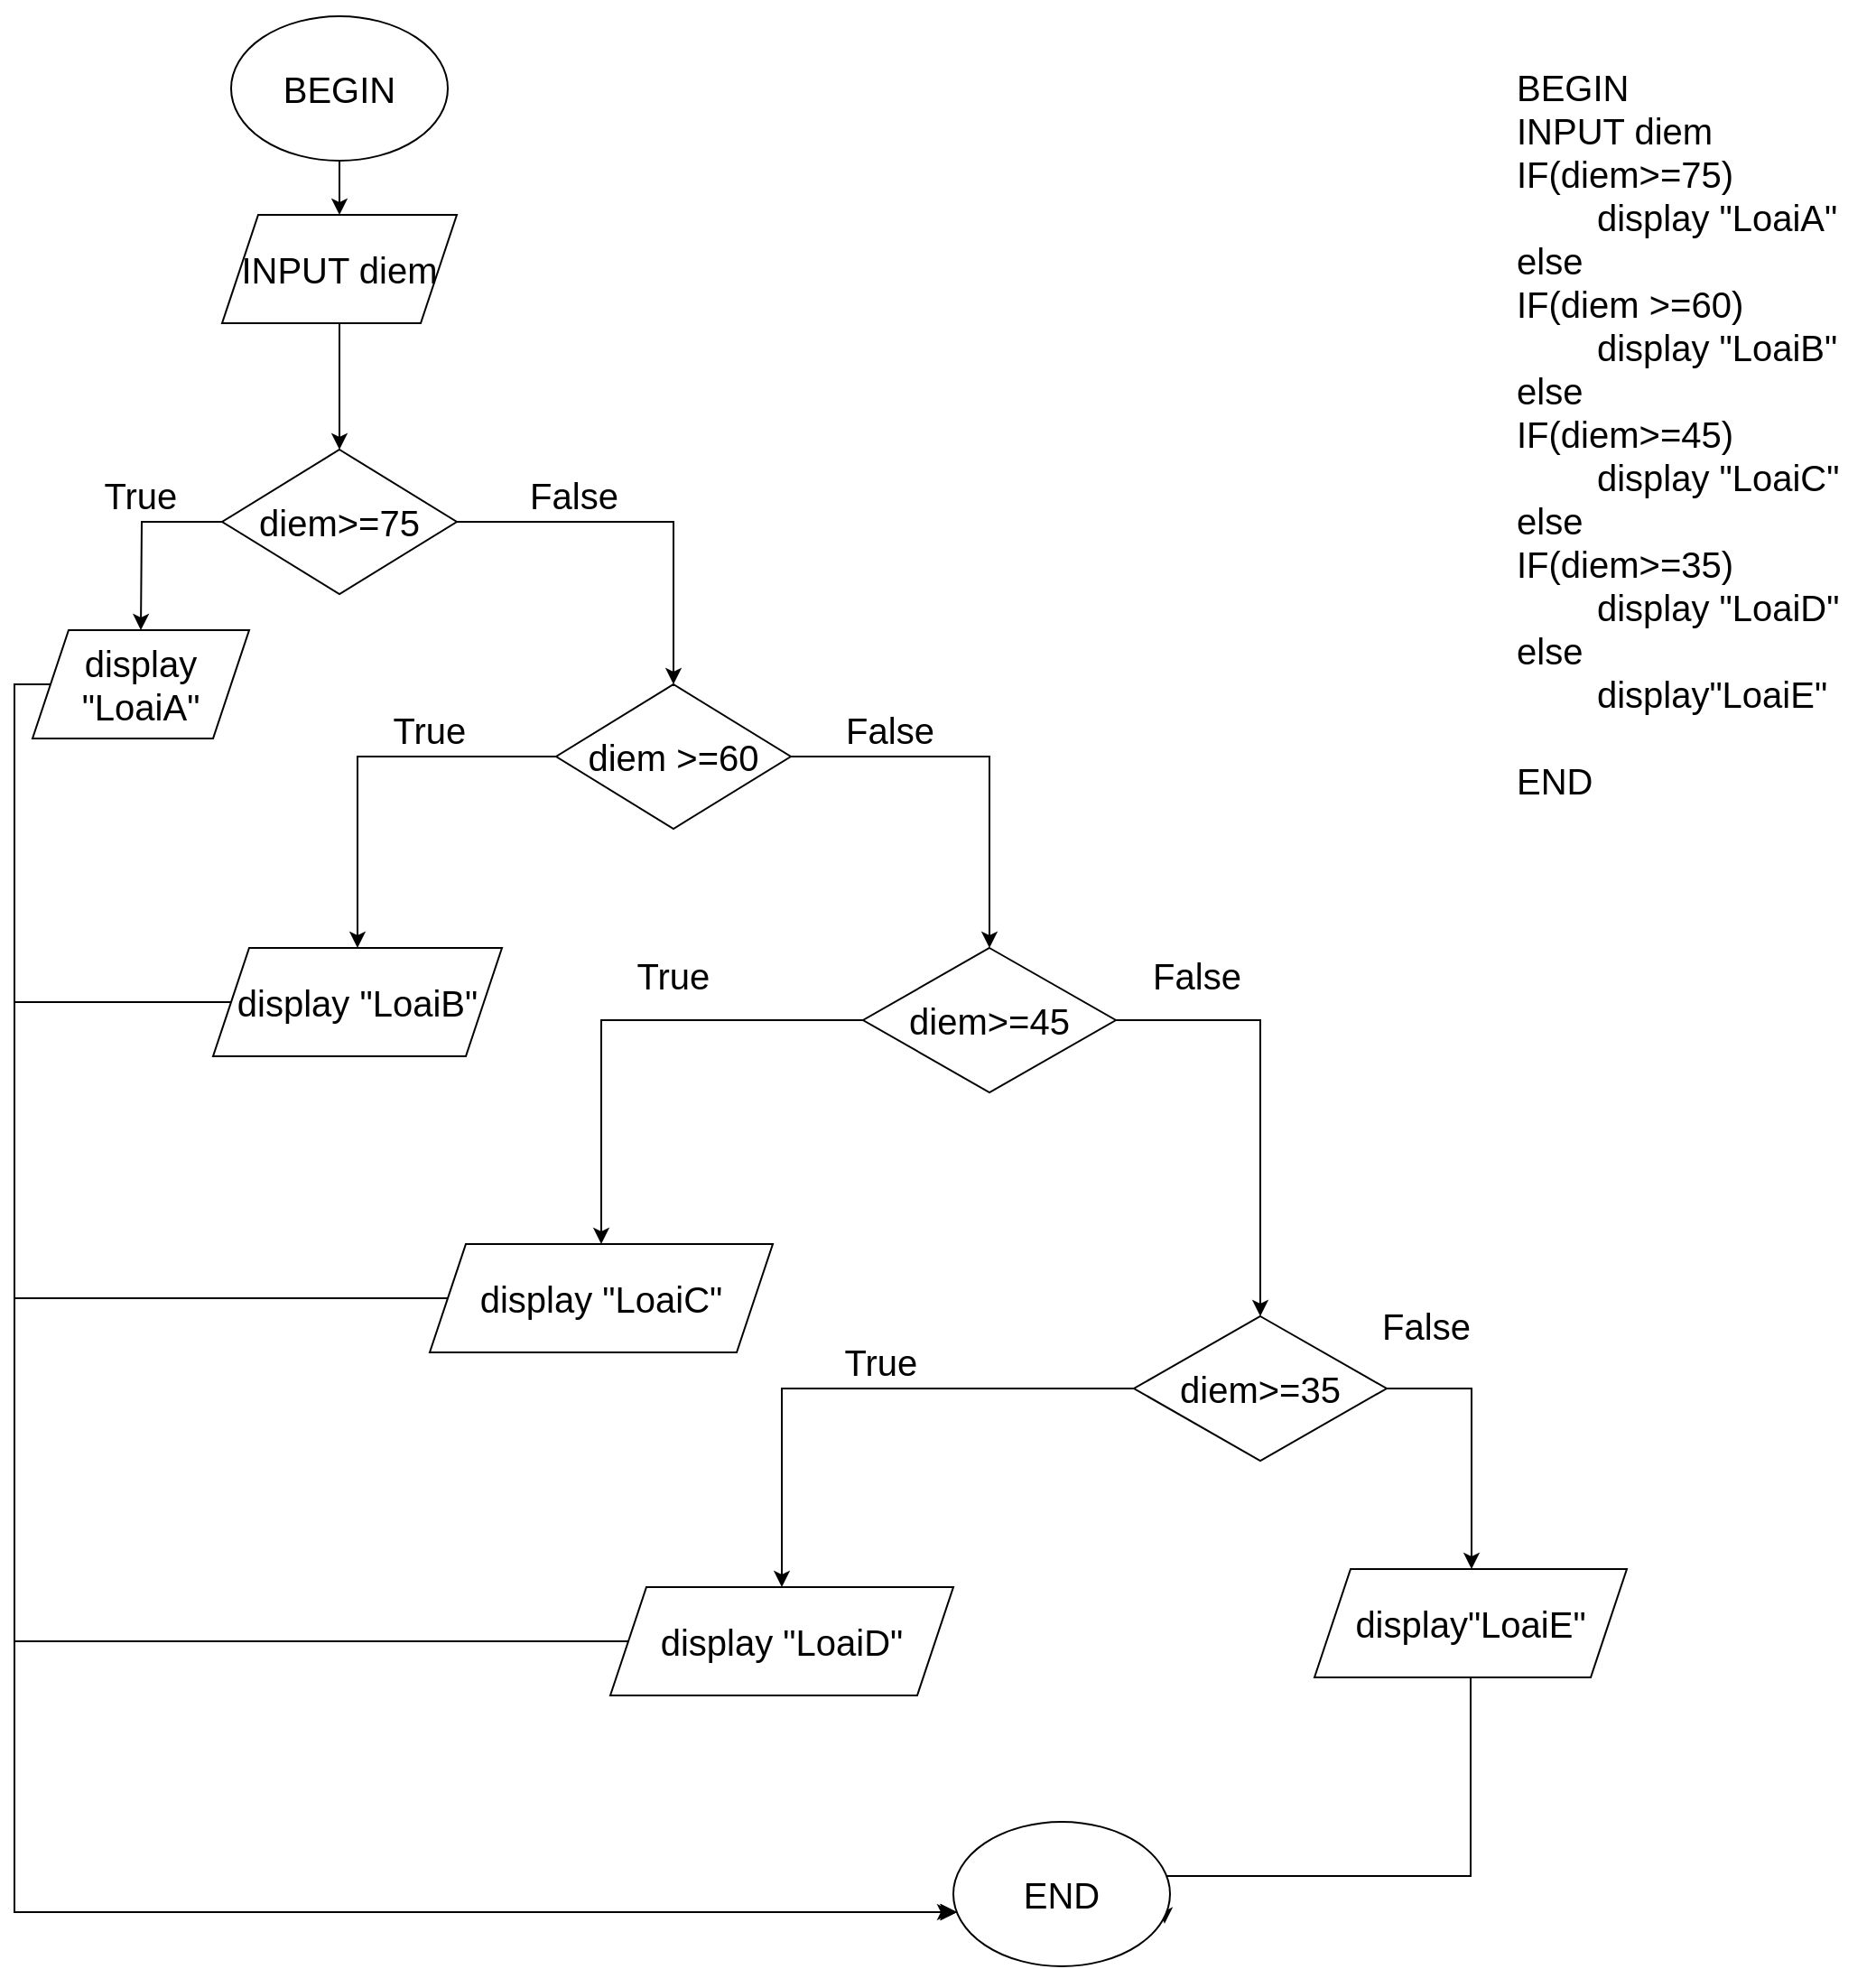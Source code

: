 <mxfile version="20.4.0" type="device"><diagram id="C5RBs43oDa-KdzZeNtuy" name="Page-1"><mxGraphModel dx="1944" dy="1756" grid="1" gridSize="10" guides="1" tooltips="1" connect="1" arrows="1" fold="1" page="1" pageScale="1" pageWidth="827" pageHeight="1169" math="0" shadow="0"><root><mxCell id="WIyWlLk6GJQsqaUBKTNV-0"/><mxCell id="WIyWlLk6GJQsqaUBKTNV-1" parent="WIyWlLk6GJQsqaUBKTNV-0"/><mxCell id="z-8j-xTEap-kP5FAA7U--106" value="&lt;div&gt;BEGIN&lt;/div&gt;&lt;div&gt;&lt;span style=&quot;&quot;&gt;&#9;&lt;/span&gt;INPUT diem&lt;/div&gt;&lt;div&gt;&lt;span style=&quot;&quot;&gt;&#9;&lt;/span&gt;IF(diem&amp;gt;=75)&lt;/div&gt;&lt;div&gt;&lt;span style=&quot;&quot;&gt;&#9;&#9;&lt;/span&gt;&lt;span style=&quot;white-space: pre;&quot;&gt;&#9;&lt;/span&gt;display &quot;LoaiA&quot;&lt;/div&gt;&lt;div&gt;&lt;span style=&quot;&quot;&gt;&#9;&lt;/span&gt;else&amp;nbsp;&lt;/div&gt;&lt;div&gt;&lt;span style=&quot;&quot;&gt;&#9;&lt;/span&gt;IF(diem &amp;gt;=60)&lt;/div&gt;&lt;div&gt;&lt;span style=&quot;&quot;&gt;&#9;&#9;&lt;/span&gt;&lt;span style=&quot;white-space: pre;&quot;&gt;&#9;&lt;/span&gt;display &quot;LoaiB&quot;&lt;/div&gt;&lt;div&gt;&lt;span style=&quot;&quot;&gt;&#9;&lt;/span&gt;else&lt;/div&gt;&lt;div&gt;&lt;span style=&quot;&quot;&gt;&#9;&lt;/span&gt;IF(diem&amp;gt;=45)&lt;/div&gt;&lt;div&gt;&lt;span style=&quot;&quot;&gt;&#9;&lt;/span&gt;&lt;span style=&quot;white-space: pre;&quot;&gt;&#9;&lt;/span&gt;display &quot;LoaiC&quot;&lt;/div&gt;&lt;div&gt;&lt;span style=&quot;&quot;&gt;&#9;&lt;/span&gt;else&lt;/div&gt;&lt;div&gt;&lt;span style=&quot;&quot;&gt;&#9;&lt;/span&gt;IF(diem&amp;gt;=35)&lt;/div&gt;&lt;div&gt;&lt;span style=&quot;&quot;&gt;&#9;&lt;/span&gt;&lt;span style=&quot;white-space: pre;&quot;&gt;&#9;&lt;/span&gt;display &quot;LoaiD&quot;&lt;/div&gt;&lt;div&gt;&lt;span style=&quot;&quot;&gt;&#9;&lt;/span&gt;else&lt;/div&gt;&lt;div&gt;&lt;span style=&quot;&quot;&gt;&#9;&lt;/span&gt;&lt;span style=&quot;white-space: pre;&quot;&gt;&#9;&lt;/span&gt;display&quot;LoaiE&quot;&lt;/div&gt;&lt;div&gt;&lt;br&gt;&lt;/div&gt;&lt;div&gt;END&lt;/div&gt;" style="text;html=1;strokeColor=none;fillColor=none;align=left;verticalAlign=middle;whiteSpace=wrap;rounded=0;fontSize=20;" vertex="1" parent="WIyWlLk6GJQsqaUBKTNV-1"><mxGeometry x="790" y="-1169" width="200" height="480" as="geometry"/></mxCell><mxCell id="z-8j-xTEap-kP5FAA7U--122" value="" style="edgeStyle=orthogonalEdgeStyle;rounded=0;orthogonalLoop=1;jettySize=auto;html=1;fontSize=20;" edge="1" parent="WIyWlLk6GJQsqaUBKTNV-1" source="z-8j-xTEap-kP5FAA7U--108" target="z-8j-xTEap-kP5FAA7U--111"><mxGeometry relative="1" as="geometry"/></mxCell><mxCell id="z-8j-xTEap-kP5FAA7U--108" value="BEGIN" style="ellipse;whiteSpace=wrap;html=1;fontSize=20;" vertex="1" parent="WIyWlLk6GJQsqaUBKTNV-1"><mxGeometry x="80" y="-1160" width="120" height="80" as="geometry"/></mxCell><mxCell id="z-8j-xTEap-kP5FAA7U--124" style="edgeStyle=orthogonalEdgeStyle;rounded=0;orthogonalLoop=1;jettySize=auto;html=1;fontSize=20;" edge="1" parent="WIyWlLk6GJQsqaUBKTNV-1" source="z-8j-xTEap-kP5FAA7U--109"><mxGeometry relative="1" as="geometry"><mxPoint x="30" y="-820" as="targetPoint"/></mxGeometry></mxCell><mxCell id="z-8j-xTEap-kP5FAA7U--125" style="edgeStyle=orthogonalEdgeStyle;rounded=0;orthogonalLoop=1;jettySize=auto;html=1;entryX=0.5;entryY=0;entryDx=0;entryDy=0;fontSize=20;" edge="1" parent="WIyWlLk6GJQsqaUBKTNV-1" source="z-8j-xTEap-kP5FAA7U--109" target="z-8j-xTEap-kP5FAA7U--114"><mxGeometry relative="1" as="geometry"/></mxCell><mxCell id="z-8j-xTEap-kP5FAA7U--109" value="diem&gt;=75" style="rhombus;whiteSpace=wrap;html=1;fontSize=20;" vertex="1" parent="WIyWlLk6GJQsqaUBKTNV-1"><mxGeometry x="75" y="-920" width="130" height="80" as="geometry"/></mxCell><mxCell id="z-8j-xTEap-kP5FAA7U--123" value="" style="edgeStyle=orthogonalEdgeStyle;rounded=0;orthogonalLoop=1;jettySize=auto;html=1;fontSize=20;" edge="1" parent="WIyWlLk6GJQsqaUBKTNV-1" source="z-8j-xTEap-kP5FAA7U--111" target="z-8j-xTEap-kP5FAA7U--109"><mxGeometry relative="1" as="geometry"/></mxCell><mxCell id="z-8j-xTEap-kP5FAA7U--111" value="INPUT diem" style="shape=parallelogram;perimeter=parallelogramPerimeter;whiteSpace=wrap;html=1;fixedSize=1;fontSize=20;" vertex="1" parent="WIyWlLk6GJQsqaUBKTNV-1"><mxGeometry x="75" y="-1050" width="130" height="60" as="geometry"/></mxCell><mxCell id="z-8j-xTEap-kP5FAA7U--132" style="edgeStyle=orthogonalEdgeStyle;rounded=0;orthogonalLoop=1;jettySize=auto;html=1;entryX=0;entryY=0.625;entryDx=0;entryDy=0;entryPerimeter=0;fontSize=20;" edge="1" parent="WIyWlLk6GJQsqaUBKTNV-1" source="z-8j-xTEap-kP5FAA7U--113" target="z-8j-xTEap-kP5FAA7U--121"><mxGeometry relative="1" as="geometry"><Array as="points"><mxPoint x="-40" y="-790"/><mxPoint x="-40" y="-110"/></Array></mxGeometry></mxCell><mxCell id="z-8j-xTEap-kP5FAA7U--113" value="display &quot;LoaiA&quot;" style="shape=parallelogram;perimeter=parallelogramPerimeter;whiteSpace=wrap;html=1;fixedSize=1;fontSize=20;" vertex="1" parent="WIyWlLk6GJQsqaUBKTNV-1"><mxGeometry x="-30" y="-820" width="120" height="60" as="geometry"/></mxCell><mxCell id="z-8j-xTEap-kP5FAA7U--126" style="edgeStyle=orthogonalEdgeStyle;rounded=0;orthogonalLoop=1;jettySize=auto;html=1;entryX=0.5;entryY=0;entryDx=0;entryDy=0;fontSize=20;" edge="1" parent="WIyWlLk6GJQsqaUBKTNV-1" source="z-8j-xTEap-kP5FAA7U--114" target="z-8j-xTEap-kP5FAA7U--116"><mxGeometry relative="1" as="geometry"/></mxCell><mxCell id="z-8j-xTEap-kP5FAA7U--129" style="edgeStyle=orthogonalEdgeStyle;rounded=0;orthogonalLoop=1;jettySize=auto;html=1;entryX=0.5;entryY=0;entryDx=0;entryDy=0;fontSize=20;" edge="1" parent="WIyWlLk6GJQsqaUBKTNV-1" source="z-8j-xTEap-kP5FAA7U--114" target="z-8j-xTEap-kP5FAA7U--115"><mxGeometry relative="1" as="geometry"/></mxCell><mxCell id="z-8j-xTEap-kP5FAA7U--114" value="diem &gt;=60" style="rhombus;whiteSpace=wrap;html=1;fontSize=20;" vertex="1" parent="WIyWlLk6GJQsqaUBKTNV-1"><mxGeometry x="260" y="-790" width="130" height="80" as="geometry"/></mxCell><mxCell id="z-8j-xTEap-kP5FAA7U--136" style="edgeStyle=orthogonalEdgeStyle;rounded=0;orthogonalLoop=1;jettySize=auto;html=1;fontSize=20;" edge="1" parent="WIyWlLk6GJQsqaUBKTNV-1" source="z-8j-xTEap-kP5FAA7U--115" target="z-8j-xTEap-kP5FAA7U--121"><mxGeometry relative="1" as="geometry"><Array as="points"><mxPoint x="-40" y="-614"/><mxPoint x="-40" y="-110"/></Array></mxGeometry></mxCell><mxCell id="z-8j-xTEap-kP5FAA7U--115" value="display &quot;LoaiB&quot;" style="shape=parallelogram;perimeter=parallelogramPerimeter;whiteSpace=wrap;html=1;fixedSize=1;fontSize=20;" vertex="1" parent="WIyWlLk6GJQsqaUBKTNV-1"><mxGeometry x="70" y="-644" width="160" height="60" as="geometry"/></mxCell><mxCell id="z-8j-xTEap-kP5FAA7U--127" style="edgeStyle=orthogonalEdgeStyle;rounded=0;orthogonalLoop=1;jettySize=auto;html=1;entryX=0.5;entryY=0;entryDx=0;entryDy=0;fontSize=20;" edge="1" parent="WIyWlLk6GJQsqaUBKTNV-1" source="z-8j-xTEap-kP5FAA7U--116" target="z-8j-xTEap-kP5FAA7U--117"><mxGeometry relative="1" as="geometry"/></mxCell><mxCell id="z-8j-xTEap-kP5FAA7U--130" style="edgeStyle=orthogonalEdgeStyle;rounded=0;orthogonalLoop=1;jettySize=auto;html=1;entryX=0.5;entryY=0;entryDx=0;entryDy=0;fontSize=20;" edge="1" parent="WIyWlLk6GJQsqaUBKTNV-1" source="z-8j-xTEap-kP5FAA7U--116" target="z-8j-xTEap-kP5FAA7U--118"><mxGeometry relative="1" as="geometry"/></mxCell><mxCell id="z-8j-xTEap-kP5FAA7U--116" value="diem&gt;=45" style="rhombus;whiteSpace=wrap;html=1;fontSize=20;" vertex="1" parent="WIyWlLk6GJQsqaUBKTNV-1"><mxGeometry x="430" y="-644" width="140" height="80" as="geometry"/></mxCell><mxCell id="z-8j-xTEap-kP5FAA7U--128" style="edgeStyle=orthogonalEdgeStyle;rounded=0;orthogonalLoop=1;jettySize=auto;html=1;fontSize=20;" edge="1" parent="WIyWlLk6GJQsqaUBKTNV-1" source="z-8j-xTEap-kP5FAA7U--117" target="z-8j-xTEap-kP5FAA7U--120"><mxGeometry relative="1" as="geometry"><Array as="points"><mxPoint x="767" y="-400"/></Array></mxGeometry></mxCell><mxCell id="z-8j-xTEap-kP5FAA7U--131" style="edgeStyle=orthogonalEdgeStyle;rounded=0;orthogonalLoop=1;jettySize=auto;html=1;entryX=0.5;entryY=0;entryDx=0;entryDy=0;fontSize=20;" edge="1" parent="WIyWlLk6GJQsqaUBKTNV-1" source="z-8j-xTEap-kP5FAA7U--117" target="z-8j-xTEap-kP5FAA7U--119"><mxGeometry relative="1" as="geometry"/></mxCell><mxCell id="z-8j-xTEap-kP5FAA7U--117" value="diem&gt;=35" style="rhombus;whiteSpace=wrap;html=1;fontSize=20;" vertex="1" parent="WIyWlLk6GJQsqaUBKTNV-1"><mxGeometry x="580" y="-440" width="140" height="80" as="geometry"/></mxCell><mxCell id="z-8j-xTEap-kP5FAA7U--137" style="edgeStyle=orthogonalEdgeStyle;rounded=0;orthogonalLoop=1;jettySize=auto;html=1;fontSize=20;" edge="1" parent="WIyWlLk6GJQsqaUBKTNV-1" source="z-8j-xTEap-kP5FAA7U--118" target="z-8j-xTEap-kP5FAA7U--121"><mxGeometry relative="1" as="geometry"><Array as="points"><mxPoint x="-40" y="-450"/><mxPoint x="-40" y="-110"/></Array></mxGeometry></mxCell><mxCell id="z-8j-xTEap-kP5FAA7U--118" value="display &quot;LoaiC&quot;" style="shape=parallelogram;perimeter=parallelogramPerimeter;whiteSpace=wrap;html=1;fixedSize=1;fontSize=20;" vertex="1" parent="WIyWlLk6GJQsqaUBKTNV-1"><mxGeometry x="190" y="-480" width="190" height="60" as="geometry"/></mxCell><mxCell id="z-8j-xTEap-kP5FAA7U--139" style="edgeStyle=orthogonalEdgeStyle;rounded=0;orthogonalLoop=1;jettySize=auto;html=1;fontSize=20;" edge="1" parent="WIyWlLk6GJQsqaUBKTNV-1" source="z-8j-xTEap-kP5FAA7U--119" target="z-8j-xTEap-kP5FAA7U--121"><mxGeometry relative="1" as="geometry"><Array as="points"><mxPoint x="-40" y="-260"/><mxPoint x="-40" y="-110"/></Array></mxGeometry></mxCell><mxCell id="z-8j-xTEap-kP5FAA7U--119" value="display &quot;LoaiD&quot;" style="shape=parallelogram;perimeter=parallelogramPerimeter;whiteSpace=wrap;html=1;fixedSize=1;fontSize=20;" vertex="1" parent="WIyWlLk6GJQsqaUBKTNV-1"><mxGeometry x="290" y="-290" width="190" height="60" as="geometry"/></mxCell><mxCell id="z-8j-xTEap-kP5FAA7U--153" style="edgeStyle=orthogonalEdgeStyle;rounded=0;orthogonalLoop=1;jettySize=auto;html=1;entryX=0.975;entryY=0.705;entryDx=0;entryDy=0;entryPerimeter=0;fontSize=20;" edge="1" parent="WIyWlLk6GJQsqaUBKTNV-1" source="z-8j-xTEap-kP5FAA7U--120" target="z-8j-xTEap-kP5FAA7U--121"><mxGeometry relative="1" as="geometry"><Array as="points"><mxPoint x="767" y="-130"/><mxPoint x="597" y="-130"/></Array></mxGeometry></mxCell><mxCell id="z-8j-xTEap-kP5FAA7U--120" value="display&quot;LoaiE&quot;" style="shape=parallelogram;perimeter=parallelogramPerimeter;whiteSpace=wrap;html=1;fixedSize=1;fontSize=20;" vertex="1" parent="WIyWlLk6GJQsqaUBKTNV-1"><mxGeometry x="680" y="-300" width="173" height="60" as="geometry"/></mxCell><mxCell id="z-8j-xTEap-kP5FAA7U--121" value="END" style="ellipse;whiteSpace=wrap;html=1;fontSize=20;" vertex="1" parent="WIyWlLk6GJQsqaUBKTNV-1"><mxGeometry x="480" y="-160" width="120" height="80" as="geometry"/></mxCell><mxCell id="z-8j-xTEap-kP5FAA7U--144" value="True" style="text;html=1;strokeColor=none;fillColor=none;align=center;verticalAlign=middle;whiteSpace=wrap;rounded=0;fontSize=20;" vertex="1" parent="WIyWlLk6GJQsqaUBKTNV-1"><mxGeometry y="-910" width="60" height="30" as="geometry"/></mxCell><mxCell id="z-8j-xTEap-kP5FAA7U--145" value="True" style="text;html=1;strokeColor=none;fillColor=none;align=center;verticalAlign=middle;whiteSpace=wrap;rounded=0;fontSize=20;" vertex="1" parent="WIyWlLk6GJQsqaUBKTNV-1"><mxGeometry x="150" y="-780" width="80" height="30" as="geometry"/></mxCell><mxCell id="z-8j-xTEap-kP5FAA7U--146" value="True" style="text;html=1;strokeColor=none;fillColor=none;align=center;verticalAlign=middle;whiteSpace=wrap;rounded=0;fontSize=20;" vertex="1" parent="WIyWlLk6GJQsqaUBKTNV-1"><mxGeometry x="295" y="-644" width="60" height="30" as="geometry"/></mxCell><mxCell id="z-8j-xTEap-kP5FAA7U--147" value="True" style="text;html=1;strokeColor=none;fillColor=none;align=center;verticalAlign=middle;whiteSpace=wrap;rounded=0;fontSize=20;" vertex="1" parent="WIyWlLk6GJQsqaUBKTNV-1"><mxGeometry x="410" y="-430" width="60" height="30" as="geometry"/></mxCell><mxCell id="z-8j-xTEap-kP5FAA7U--148" value="False" style="text;html=1;strokeColor=none;fillColor=none;align=center;verticalAlign=middle;whiteSpace=wrap;rounded=0;fontSize=20;" vertex="1" parent="WIyWlLk6GJQsqaUBKTNV-1"><mxGeometry x="240" y="-910" width="60" height="30" as="geometry"/></mxCell><mxCell id="z-8j-xTEap-kP5FAA7U--149" value="False" style="text;html=1;strokeColor=none;fillColor=none;align=center;verticalAlign=middle;whiteSpace=wrap;rounded=0;fontSize=20;" vertex="1" parent="WIyWlLk6GJQsqaUBKTNV-1"><mxGeometry x="360" y="-780" width="170" height="30" as="geometry"/></mxCell><mxCell id="z-8j-xTEap-kP5FAA7U--150" value="False" style="text;html=1;strokeColor=none;fillColor=none;align=center;verticalAlign=middle;whiteSpace=wrap;rounded=0;fontSize=20;" vertex="1" parent="WIyWlLk6GJQsqaUBKTNV-1"><mxGeometry x="530" y="-644" width="170" height="30" as="geometry"/></mxCell><mxCell id="z-8j-xTEap-kP5FAA7U--152" value="False" style="text;html=1;strokeColor=none;fillColor=none;align=center;verticalAlign=middle;whiteSpace=wrap;rounded=0;fontSize=20;" vertex="1" parent="WIyWlLk6GJQsqaUBKTNV-1"><mxGeometry x="657" y="-450" width="170" height="30" as="geometry"/></mxCell></root></mxGraphModel></diagram></mxfile>